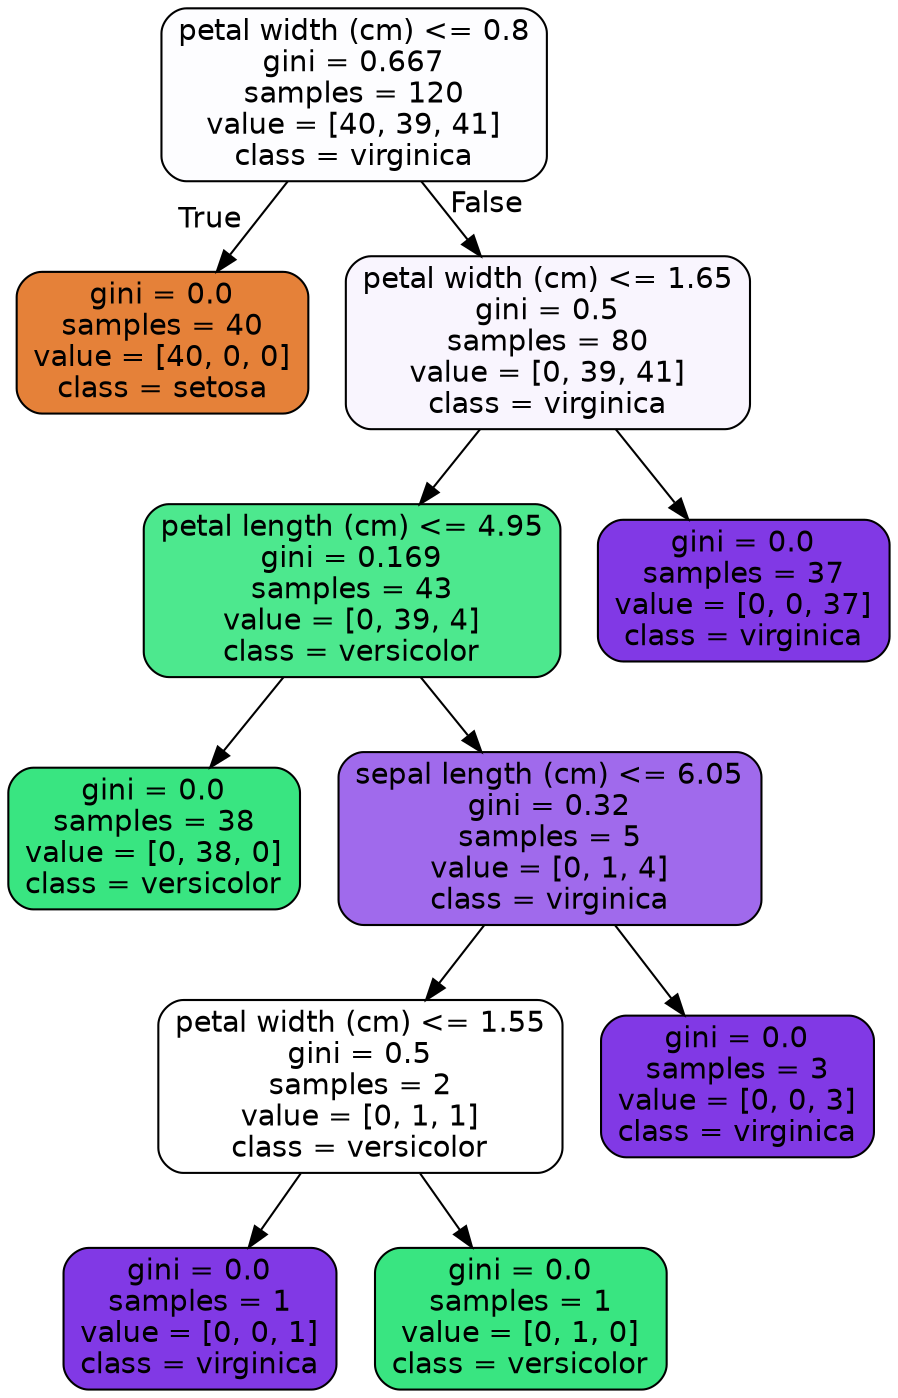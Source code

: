digraph Tree {
node [shape=box, style="filled, rounded", color="black", fontname="helvetica"] ;
edge [fontname="helvetica"] ;
0 [label="petal width (cm) <= 0.8\ngini = 0.667\nsamples = 120\nvalue = [40, 39, 41]\nclass = virginica", fillcolor="#fdfdff"] ;
1 [label="gini = 0.0\nsamples = 40\nvalue = [40, 0, 0]\nclass = setosa", fillcolor="#e58139"] ;
0 -> 1 [labeldistance=2.5, labelangle=45, headlabel="True"] ;
2 [label="petal width (cm) <= 1.65\ngini = 0.5\nsamples = 80\nvalue = [0, 39, 41]\nclass = virginica", fillcolor="#f9f5fe"] ;
0 -> 2 [labeldistance=2.5, labelangle=-45, headlabel="False"] ;
3 [label="petal length (cm) <= 4.95\ngini = 0.169\nsamples = 43\nvalue = [0, 39, 4]\nclass = versicolor", fillcolor="#4de88e"] ;
2 -> 3 ;
4 [label="gini = 0.0\nsamples = 38\nvalue = [0, 38, 0]\nclass = versicolor", fillcolor="#39e581"] ;
3 -> 4 ;
5 [label="sepal length (cm) <= 6.05\ngini = 0.32\nsamples = 5\nvalue = [0, 1, 4]\nclass = virginica", fillcolor="#a06aec"] ;
3 -> 5 ;
6 [label="petal width (cm) <= 1.55\ngini = 0.5\nsamples = 2\nvalue = [0, 1, 1]\nclass = versicolor", fillcolor="#ffffff"] ;
5 -> 6 ;
7 [label="gini = 0.0\nsamples = 1\nvalue = [0, 0, 1]\nclass = virginica", fillcolor="#8139e5"] ;
6 -> 7 ;
8 [label="gini = 0.0\nsamples = 1\nvalue = [0, 1, 0]\nclass = versicolor", fillcolor="#39e581"] ;
6 -> 8 ;
9 [label="gini = 0.0\nsamples = 3\nvalue = [0, 0, 3]\nclass = virginica", fillcolor="#8139e5"] ;
5 -> 9 ;
10 [label="gini = 0.0\nsamples = 37\nvalue = [0, 0, 37]\nclass = virginica", fillcolor="#8139e5"] ;
2 -> 10 ;
}
